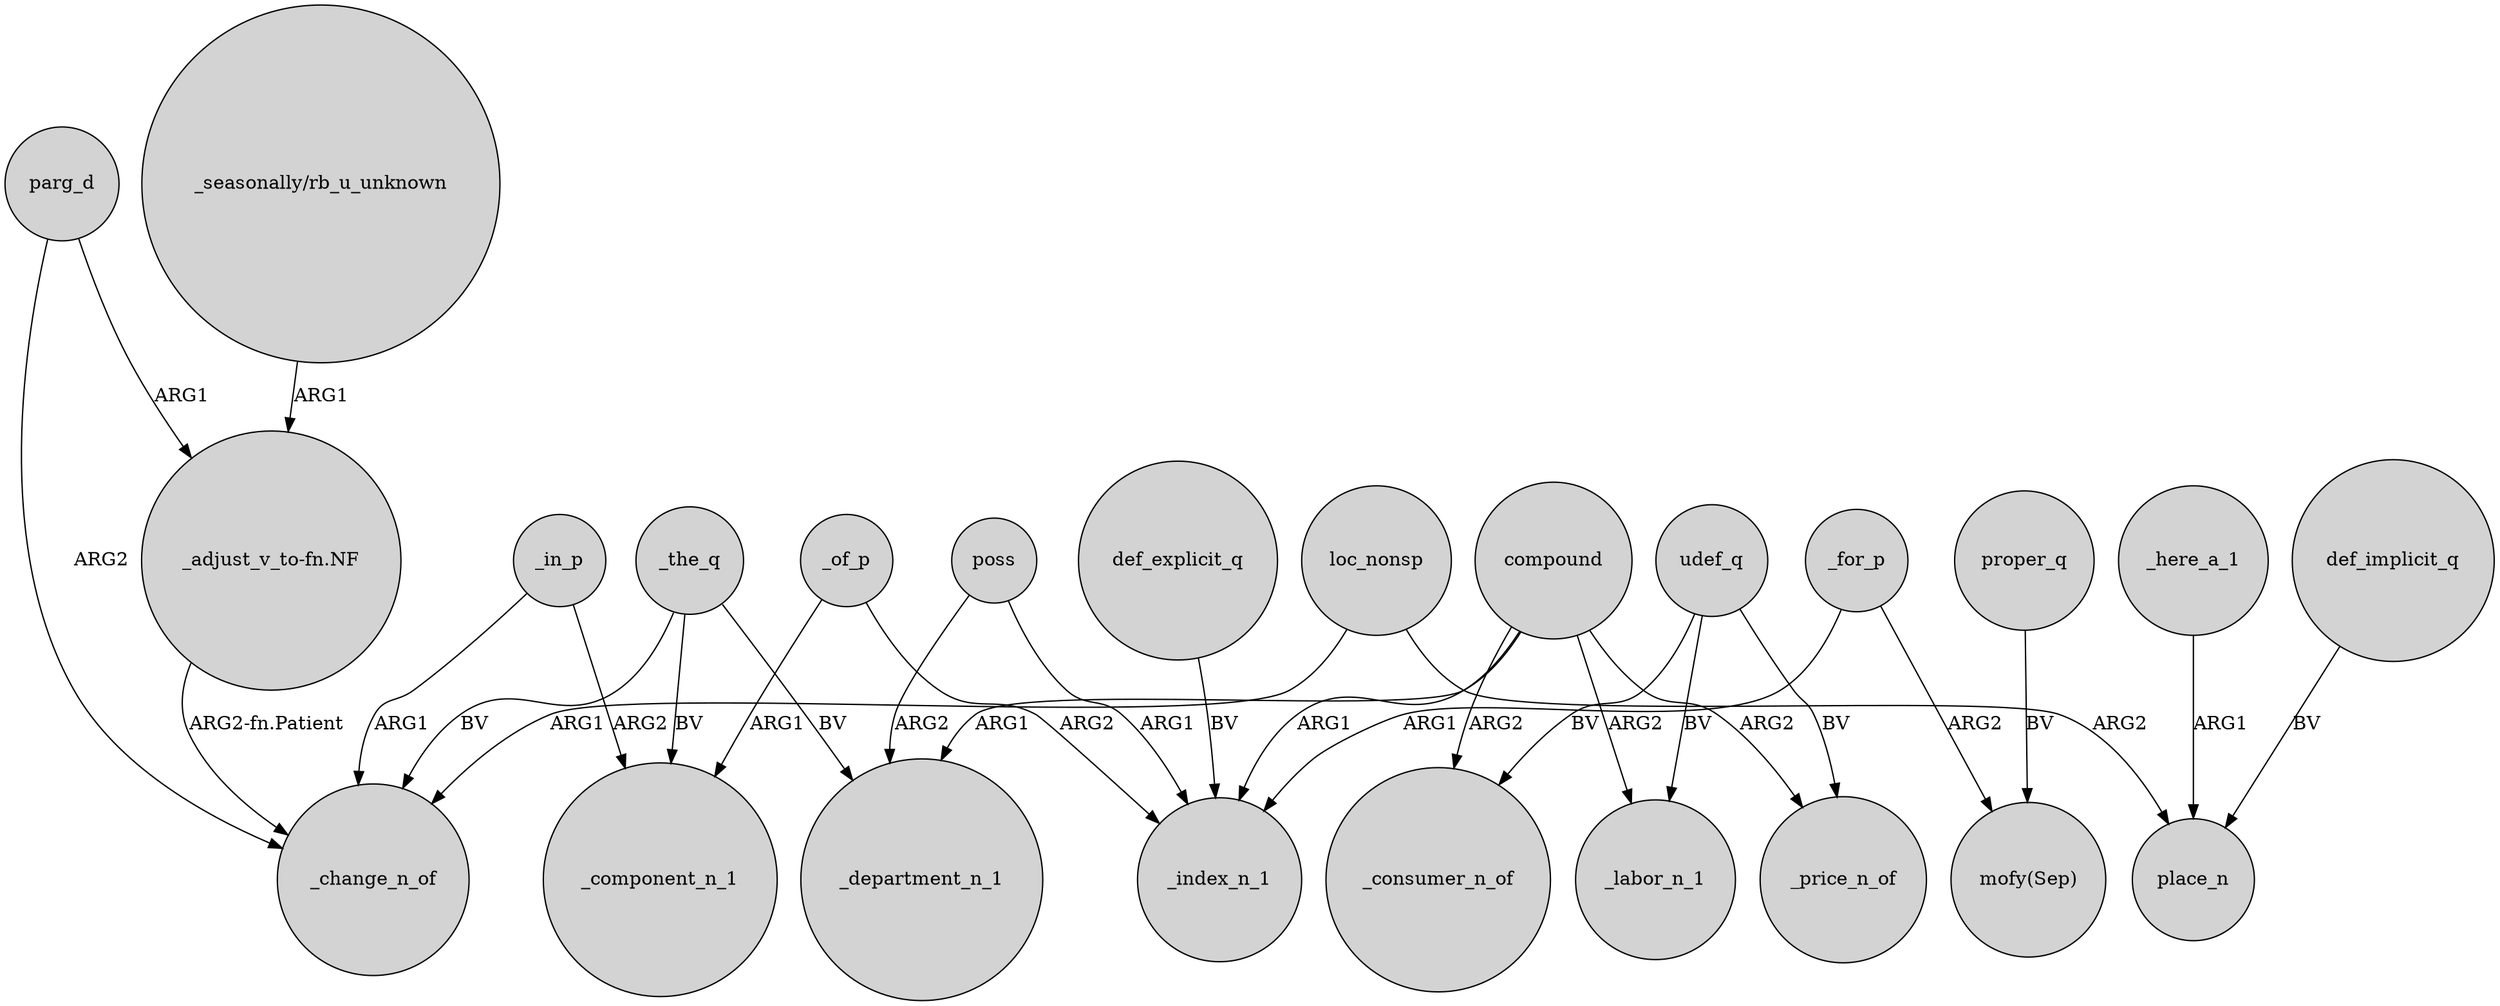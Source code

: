 digraph {
	node [shape=circle style=filled]
	parg_d -> _change_n_of [label=ARG2]
	compound -> _price_n_of [label=ARG2]
	parg_d -> "_adjust_v_to-fn.NF" [label=ARG1]
	_here_a_1 -> place_n [label=ARG1]
	udef_q -> _price_n_of [label=BV]
	def_explicit_q -> _index_n_1 [label=BV]
	_of_p -> _component_n_1 [label=ARG1]
	compound -> _labor_n_1 [label=ARG2]
	compound -> _department_n_1 [label=ARG1]
	def_implicit_q -> place_n [label=BV]
	_for_p -> _index_n_1 [label=ARG1]
	proper_q -> "mofy(Sep)" [label=BV]
	_the_q -> _department_n_1 [label=BV]
	udef_q -> _labor_n_1 [label=BV]
	_in_p -> _change_n_of [label=ARG1]
	"_seasonally/rb_u_unknown" -> "_adjust_v_to-fn.NF" [label=ARG1]
	"_adjust_v_to-fn.NF" -> _change_n_of [label="ARG2-fn.Patient"]
	udef_q -> _consumer_n_of [label=BV]
	_in_p -> _component_n_1 [label=ARG2]
	_the_q -> _change_n_of [label=BV]
	loc_nonsp -> place_n [label=ARG2]
	compound -> _consumer_n_of [label=ARG2]
	poss -> _department_n_1 [label=ARG2]
	_of_p -> _index_n_1 [label=ARG2]
	_for_p -> "mofy(Sep)" [label=ARG2]
	_the_q -> _component_n_1 [label=BV]
	compound -> _index_n_1 [label=ARG1]
	poss -> _index_n_1 [label=ARG1]
	loc_nonsp -> _change_n_of [label=ARG1]
}
